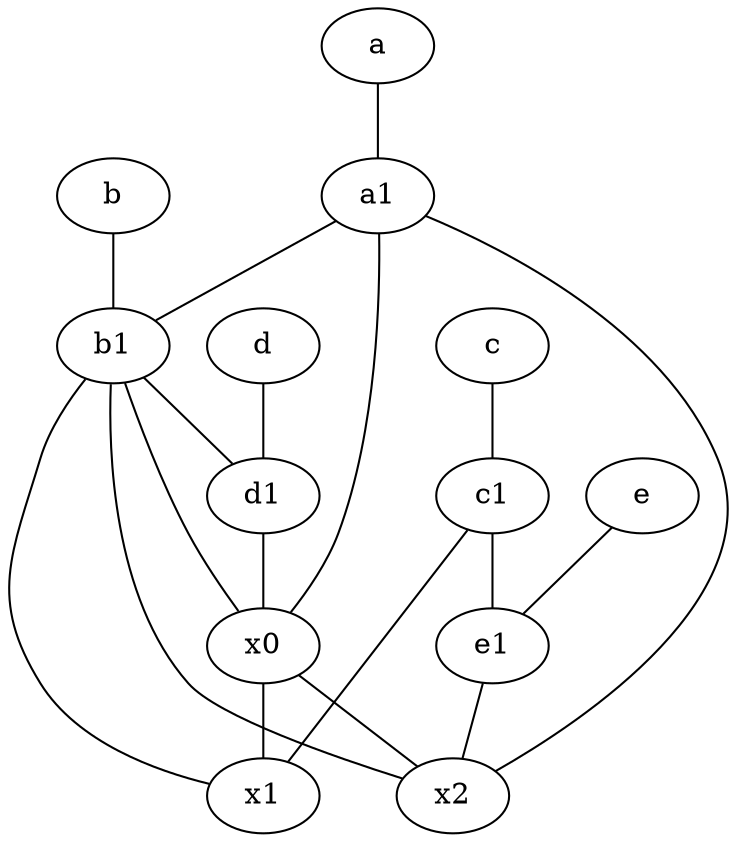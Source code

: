graph {
	node [labelfontsize=50]
	c [labelfontsize=50 pos="4.5,2!"]
	c1 [labelfontsize=50 pos="4.5,3!"]
	x1 [labelfontsize=50]
	x2 [labelfontsize=50]
	e [labelfontsize=50 pos="7,9!"]
	a1 [labelfontsize=50 pos="8,3!"]
	d1 [labelfontsize=50 pos="3,5!"]
	e1 [labelfontsize=50 pos="7,7!"]
	a [labelfontsize=50 pos="8,2!"]
	d [labelfontsize=50 pos="2,5!"]
	b1 [labelfontsize=50 pos="9,4!"]
	x0 [labelfontsize=50]
	b [labelfontsize=50 pos="10,4!"]
	b -- b1
	a1 -- x2
	c1 -- x1
	a -- a1
	d -- d1
	c -- c1
	b1 -- d1
	e -- e1
	x0 -- x2
	b1 -- x1
	a1 -- b1
	e1 -- x2
	c1 -- e1
	b1 -- x2
	x0 -- x1
	d1 -- x0
	b1 -- x0
	a1 -- x0
}
